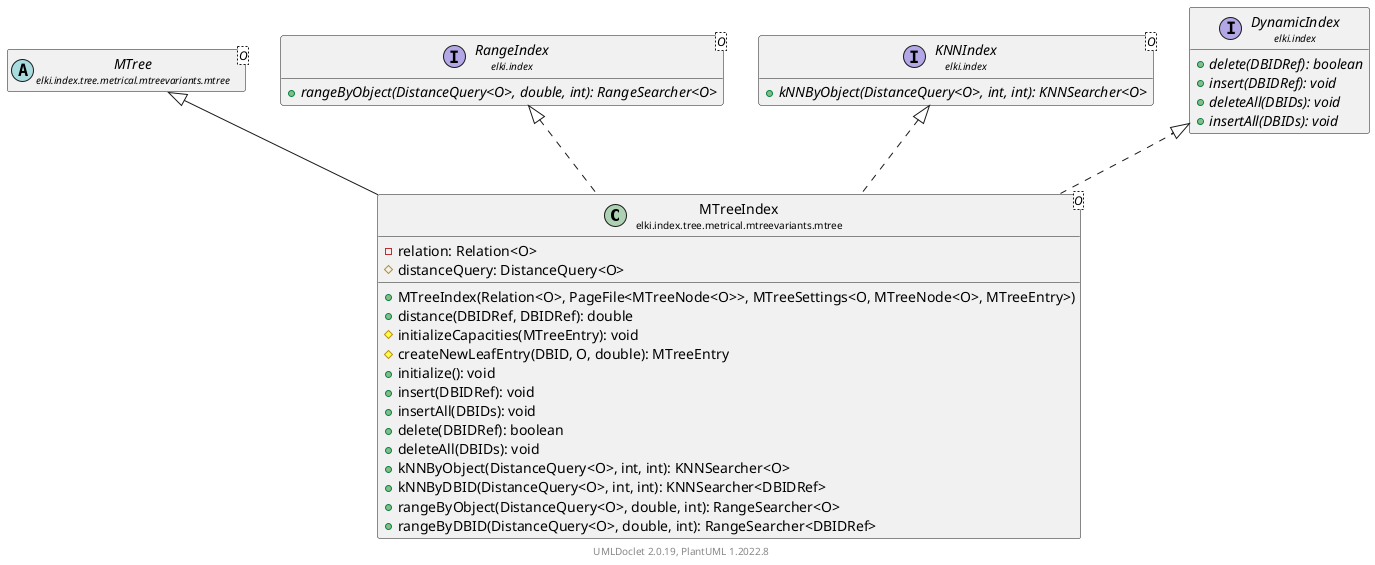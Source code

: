 @startuml
    remove .*\.(Instance|Par|Parameterizer|Factory)$
    set namespaceSeparator none
    hide empty fields
    hide empty methods

    class "<size:14>MTreeIndex\n<size:10>elki.index.tree.metrical.mtreevariants.mtree" as elki.index.tree.metrical.mtreevariants.mtree.MTreeIndex<O> [[MTreeIndex.html]] {
        -relation: Relation<O>
        #distanceQuery: DistanceQuery<O>
        +MTreeIndex(Relation<O>, PageFile<MTreeNode<O>>, MTreeSettings<O, MTreeNode<O>, MTreeEntry>)
        +distance(DBIDRef, DBIDRef): double
        #initializeCapacities(MTreeEntry): void
        #createNewLeafEntry(DBID, O, double): MTreeEntry
        +initialize(): void
        +insert(DBIDRef): void
        +insertAll(DBIDs): void
        +delete(DBIDRef): boolean
        +deleteAll(DBIDs): void
        +kNNByObject(DistanceQuery<O>, int, int): KNNSearcher<O>
        +kNNByDBID(DistanceQuery<O>, int, int): KNNSearcher<DBIDRef>
        +rangeByObject(DistanceQuery<O>, double, int): RangeSearcher<O>
        +rangeByDBID(DistanceQuery<O>, double, int): RangeSearcher<DBIDRef>
    }

    abstract class "<size:14>MTree\n<size:10>elki.index.tree.metrical.mtreevariants.mtree" as elki.index.tree.metrical.mtreevariants.mtree.MTree<O> [[MTree.html]]
    interface "<size:14>RangeIndex\n<size:10>elki.index" as elki.index.RangeIndex<O> [[../../../../RangeIndex.html]] {
        {abstract} +rangeByObject(DistanceQuery<O>, double, int): RangeSearcher<O>
    }
    interface "<size:14>KNNIndex\n<size:10>elki.index" as elki.index.KNNIndex<O> [[../../../../KNNIndex.html]] {
        {abstract} +kNNByObject(DistanceQuery<O>, int, int): KNNSearcher<O>
    }
    interface "<size:14>DynamicIndex\n<size:10>elki.index" as elki.index.DynamicIndex [[../../../../DynamicIndex.html]] {
        {abstract} +delete(DBIDRef): boolean
        {abstract} +insert(DBIDRef): void
        {abstract} +deleteAll(DBIDs): void
        {abstract} +insertAll(DBIDs): void
    }

    elki.index.tree.metrical.mtreevariants.mtree.MTree <|-- elki.index.tree.metrical.mtreevariants.mtree.MTreeIndex
    elki.index.RangeIndex <|.. elki.index.tree.metrical.mtreevariants.mtree.MTreeIndex
    elki.index.KNNIndex <|.. elki.index.tree.metrical.mtreevariants.mtree.MTreeIndex
    elki.index.DynamicIndex <|.. elki.index.tree.metrical.mtreevariants.mtree.MTreeIndex

    center footer UMLDoclet 2.0.19, PlantUML 1.2022.8
@enduml

